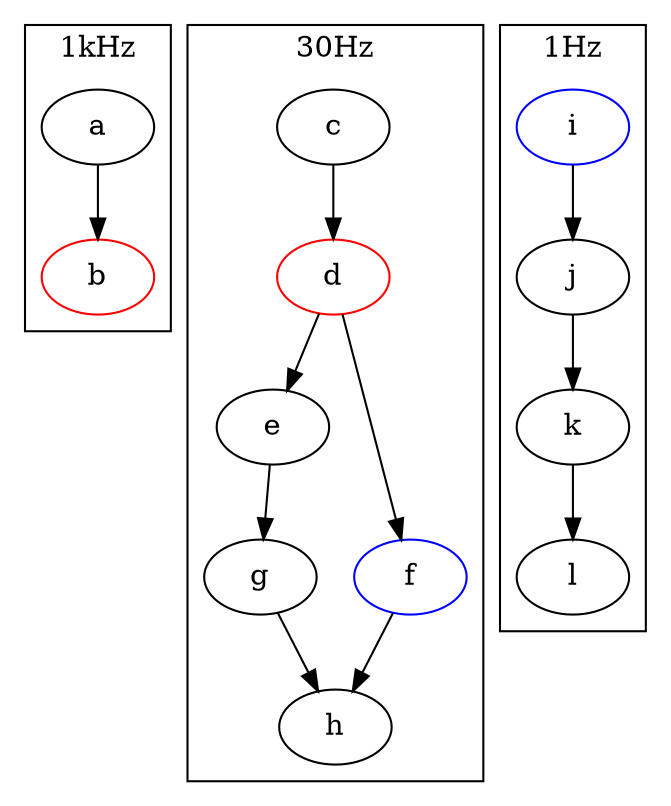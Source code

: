 digraph G
{
  subgraph cluster_odometry {
    label="1kHz";
    a->b;
  }
  subgraph cluster_tracking {
    label="30Hz";
    c->d;
    d->e;
    d->f;
    e->g;
    g->h;
    f->h;
  }
  subgraph cluster_mapping {
    label="1Hz";
    i->j;
    j->k;
    k->l;
  }


b [color="red"];
d [color="red"];
f [color="blue"];
i [color="blue"];
}

